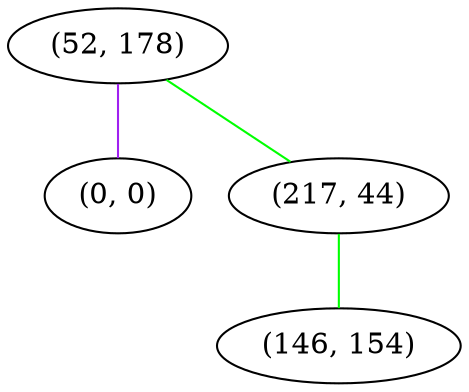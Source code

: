 graph "" {
"(52, 178)";
"(0, 0)";
"(217, 44)";
"(146, 154)";
"(52, 178)" -- "(0, 0)"  [color=purple, key=0, weight=4];
"(52, 178)" -- "(217, 44)"  [color=green, key=0, weight=2];
"(217, 44)" -- "(146, 154)"  [color=green, key=0, weight=2];
}

